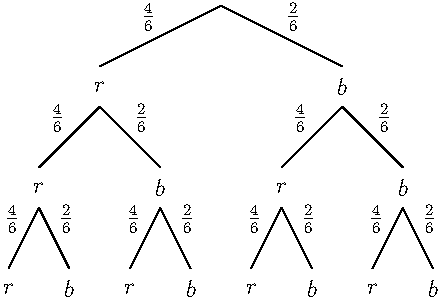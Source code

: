 size(0,150);


pen boldpen=linewidth(1pt)+red;

string[][] nodes={{""},{"$r$", "$b$"},{"$r$", "$b$","$r$", "$b$"},{"$r$", "$b$","$r$", "$b$","$r$", "$b$","$r$", "$b$"}};
string[][] probs={{""},{"$\frac46$", "$\frac26$"},{"$\frac46$", "$\frac26$","$\frac46$", "$\frac26$"},{"$\frac46$", "$\frac26$","$\frac46$", "$\frac26$","$\frac46$", "$\frac26$","$\frac46$", "$\frac26$"}};
pen[][] pens={{currentpen},{currentpen,currentpen},{currentpen, currentpen,currentpen,currentpen},{currentpen, currentpen,currentpen,currentpen,currentpen, currentpen,currentpen,currentpen}};

int whites_to_draw=2; 
int blacks_to_draw=1;
real hscale=3;
real vscale=2;
int depht=3;
pair space=(0,0.5);


void split(pair in, real hscale, int level, int[] pos){
  if(level<depht){
    pair L=(in.x-hscale,in.y-vscale-space.x);
    label(nodes[pos[0]+1][2*pos[1]],L-space);
    pair R=(in.x+hscale,in.y-vscale-space.x);
    label(nodes[pos[0]+1][2*pos[1]+1],R-space);
    ++level;

    path l=(in-space)--L;draw(l,pens[pos[0]+1][2*pos[1]]);
    label(probs[pos[0]+1][2*pos[1]],midpoint(l),dir(135));
    split(L-space,hscale/2,level,new int[] {pos[0]+1,2*pos[1]}); 

    path r=(in-space)--R;draw(r,pens[pos[0]+1][2*pos[1]+1]);
    label(probs[pos[0]+1][2*pos[1]+1],midpoint(r),dir(45));
    split(R-space,hscale/2,level,new int[] {pos[0]+1,2*pos[1]+1}); 
  }
}

split((0,0),hscale,0,new int[] {0,0});
